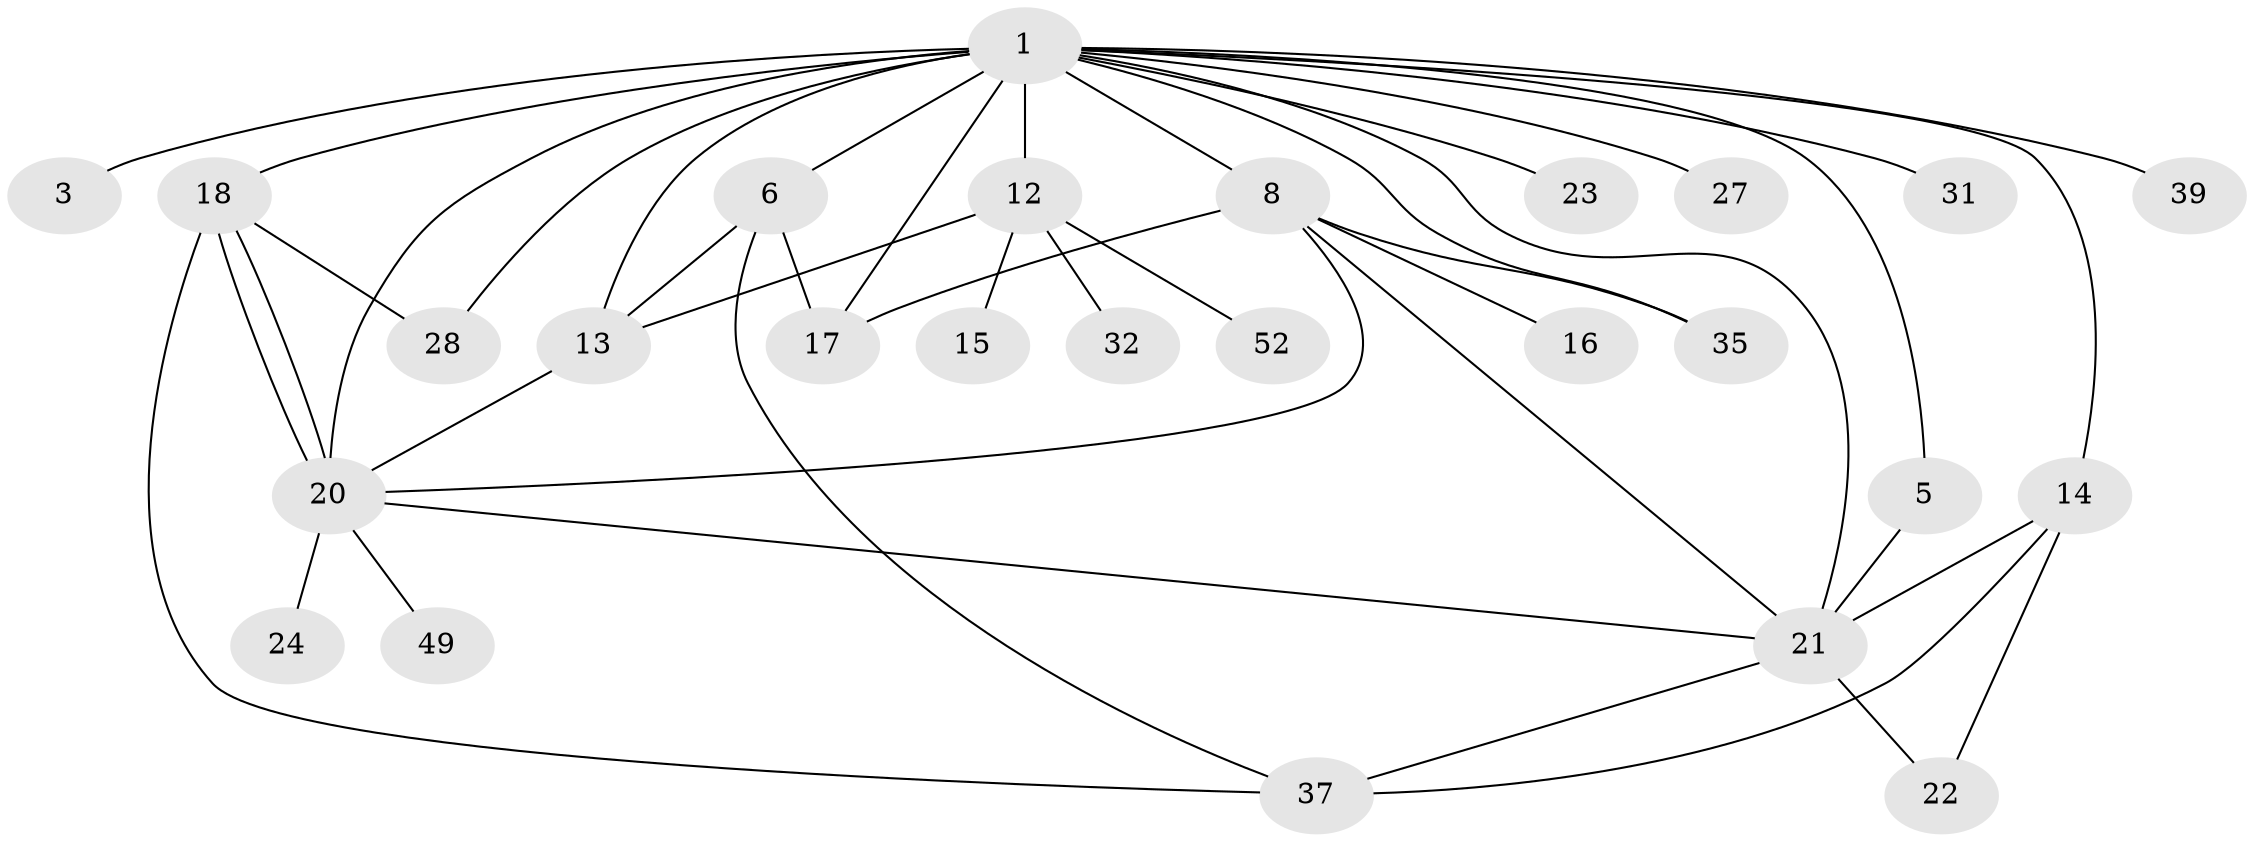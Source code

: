 // original degree distribution, {3: 0.17307692307692307, 13: 0.038461538461538464, 1: 0.34615384615384615, 2: 0.21153846153846154, 4: 0.09615384615384616, 9: 0.038461538461538464, 8: 0.057692307692307696, 6: 0.019230769230769232, 5: 0.019230769230769232}
// Generated by graph-tools (version 1.1) at 2025/18/03/04/25 18:18:28]
// undirected, 26 vertices, 43 edges
graph export_dot {
graph [start="1"]
  node [color=gray90,style=filled];
  1 [super="+2"];
  3;
  5;
  6;
  8 [super="+11"];
  12 [super="+46"];
  13 [super="+19"];
  14;
  15;
  16;
  17 [super="+43+40"];
  18;
  20 [super="+26+25+41+42+36"];
  21 [super="+48"];
  22;
  23 [super="+38"];
  24;
  27;
  28;
  31;
  32 [super="+33"];
  35;
  37 [super="+47"];
  39;
  49;
  52;
  1 -- 3;
  1 -- 31 [weight=2];
  1 -- 5;
  1 -- 6;
  1 -- 8 [weight=2];
  1 -- 12 [weight=2];
  1 -- 13;
  1 -- 14;
  1 -- 17 [weight=2];
  1 -- 18 [weight=2];
  1 -- 20 [weight=2];
  1 -- 21;
  1 -- 23 [weight=2];
  1 -- 27;
  1 -- 28 [weight=2];
  1 -- 35;
  1 -- 39;
  5 -- 21;
  6 -- 37;
  6 -- 17;
  6 -- 13;
  8 -- 20;
  8 -- 21;
  8 -- 35;
  8 -- 16;
  8 -- 17;
  12 -- 13 [weight=2];
  12 -- 15;
  12 -- 32;
  12 -- 52;
  13 -- 20;
  14 -- 21;
  14 -- 22;
  14 -- 37;
  18 -- 20;
  18 -- 20;
  18 -- 28;
  18 -- 37;
  20 -- 24;
  20 -- 49;
  20 -- 21;
  21 -- 22;
  21 -- 37;
}
